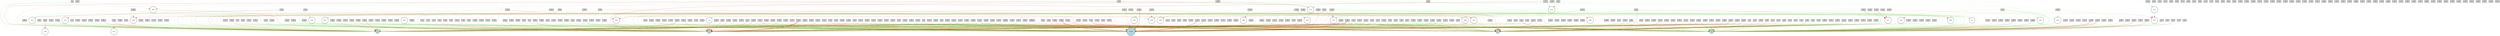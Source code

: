 digraph {
	node [fontsize=9 height=0.2 shape=circle width=0.2]
	x [fillcolor=lightgray shape=box style=filled]
	dx [fillcolor=lightgray shape=box style=filled]
	theta [fillcolor=lightgray shape=box style=filled]
	dtheta [fillcolor=lightgray shape=box style=filled]
	-5 [fillcolor=lightgray shape=box style=filled]
	-6 [fillcolor=lightgray shape=box style=filled]
	-7 [fillcolor=lightgray shape=box style=filled]
	-8 [fillcolor=lightgray shape=box style=filled]
	-9 [fillcolor=lightgray shape=box style=filled]
	-10 [fillcolor=lightgray shape=box style=filled]
	-11 [fillcolor=lightgray shape=box style=filled]
	-12 [fillcolor=lightgray shape=box style=filled]
	-13 [fillcolor=lightgray shape=box style=filled]
	-14 [fillcolor=lightgray shape=box style=filled]
	-15 [fillcolor=lightgray shape=box style=filled]
	-16 [fillcolor=lightgray shape=box style=filled]
	-17 [fillcolor=lightgray shape=box style=filled]
	-18 [fillcolor=lightgray shape=box style=filled]
	-19 [fillcolor=lightgray shape=box style=filled]
	-20 [fillcolor=lightgray shape=box style=filled]
	-21 [fillcolor=lightgray shape=box style=filled]
	-22 [fillcolor=lightgray shape=box style=filled]
	-23 [fillcolor=lightgray shape=box style=filled]
	-24 [fillcolor=lightgray shape=box style=filled]
	-25 [fillcolor=lightgray shape=box style=filled]
	-26 [fillcolor=lightgray shape=box style=filled]
	-27 [fillcolor=lightgray shape=box style=filled]
	-28 [fillcolor=lightgray shape=box style=filled]
	-29 [fillcolor=lightgray shape=box style=filled]
	-30 [fillcolor=lightgray shape=box style=filled]
	-31 [fillcolor=lightgray shape=box style=filled]
	-32 [fillcolor=lightgray shape=box style=filled]
	-33 [fillcolor=lightgray shape=box style=filled]
	-34 [fillcolor=lightgray shape=box style=filled]
	-35 [fillcolor=lightgray shape=box style=filled]
	-36 [fillcolor=lightgray shape=box style=filled]
	-37 [fillcolor=lightgray shape=box style=filled]
	-38 [fillcolor=lightgray shape=box style=filled]
	-39 [fillcolor=lightgray shape=box style=filled]
	-40 [fillcolor=lightgray shape=box style=filled]
	-41 [fillcolor=lightgray shape=box style=filled]
	-42 [fillcolor=lightgray shape=box style=filled]
	-43 [fillcolor=lightgray shape=box style=filled]
	-44 [fillcolor=lightgray shape=box style=filled]
	-45 [fillcolor=lightgray shape=box style=filled]
	-46 [fillcolor=lightgray shape=box style=filled]
	-47 [fillcolor=lightgray shape=box style=filled]
	-48 [fillcolor=lightgray shape=box style=filled]
	-49 [fillcolor=lightgray shape=box style=filled]
	-50 [fillcolor=lightgray shape=box style=filled]
	-51 [fillcolor=lightgray shape=box style=filled]
	-52 [fillcolor=lightgray shape=box style=filled]
	-53 [fillcolor=lightgray shape=box style=filled]
	-54 [fillcolor=lightgray shape=box style=filled]
	-55 [fillcolor=lightgray shape=box style=filled]
	-56 [fillcolor=lightgray shape=box style=filled]
	-57 [fillcolor=lightgray shape=box style=filled]
	-58 [fillcolor=lightgray shape=box style=filled]
	-59 [fillcolor=lightgray shape=box style=filled]
	-60 [fillcolor=lightgray shape=box style=filled]
	-61 [fillcolor=lightgray shape=box style=filled]
	-62 [fillcolor=lightgray shape=box style=filled]
	-63 [fillcolor=lightgray shape=box style=filled]
	-64 [fillcolor=lightgray shape=box style=filled]
	-65 [fillcolor=lightgray shape=box style=filled]
	-66 [fillcolor=lightgray shape=box style=filled]
	-67 [fillcolor=lightgray shape=box style=filled]
	-68 [fillcolor=lightgray shape=box style=filled]
	-69 [fillcolor=lightgray shape=box style=filled]
	-70 [fillcolor=lightgray shape=box style=filled]
	-71 [fillcolor=lightgray shape=box style=filled]
	-72 [fillcolor=lightgray shape=box style=filled]
	-73 [fillcolor=lightgray shape=box style=filled]
	-74 [fillcolor=lightgray shape=box style=filled]
	-75 [fillcolor=lightgray shape=box style=filled]
	-76 [fillcolor=lightgray shape=box style=filled]
	-77 [fillcolor=lightgray shape=box style=filled]
	-78 [fillcolor=lightgray shape=box style=filled]
	-79 [fillcolor=lightgray shape=box style=filled]
	-80 [fillcolor=lightgray shape=box style=filled]
	-81 [fillcolor=lightgray shape=box style=filled]
	-82 [fillcolor=lightgray shape=box style=filled]
	-83 [fillcolor=lightgray shape=box style=filled]
	-84 [fillcolor=lightgray shape=box style=filled]
	-85 [fillcolor=lightgray shape=box style=filled]
	-86 [fillcolor=lightgray shape=box style=filled]
	-87 [fillcolor=lightgray shape=box style=filled]
	-88 [fillcolor=lightgray shape=box style=filled]
	-89 [fillcolor=lightgray shape=box style=filled]
	-90 [fillcolor=lightgray shape=box style=filled]
	-91 [fillcolor=lightgray shape=box style=filled]
	-92 [fillcolor=lightgray shape=box style=filled]
	-93 [fillcolor=lightgray shape=box style=filled]
	-94 [fillcolor=lightgray shape=box style=filled]
	-95 [fillcolor=lightgray shape=box style=filled]
	-96 [fillcolor=lightgray shape=box style=filled]
	-97 [fillcolor=lightgray shape=box style=filled]
	-98 [fillcolor=lightgray shape=box style=filled]
	-99 [fillcolor=lightgray shape=box style=filled]
	-100 [fillcolor=lightgray shape=box style=filled]
	-101 [fillcolor=lightgray shape=box style=filled]
	-102 [fillcolor=lightgray shape=box style=filled]
	-103 [fillcolor=lightgray shape=box style=filled]
	-104 [fillcolor=lightgray shape=box style=filled]
	-105 [fillcolor=lightgray shape=box style=filled]
	-106 [fillcolor=lightgray shape=box style=filled]
	-107 [fillcolor=lightgray shape=box style=filled]
	-108 [fillcolor=lightgray shape=box style=filled]
	-109 [fillcolor=lightgray shape=box style=filled]
	-110 [fillcolor=lightgray shape=box style=filled]
	-111 [fillcolor=lightgray shape=box style=filled]
	-112 [fillcolor=lightgray shape=box style=filled]
	-113 [fillcolor=lightgray shape=box style=filled]
	-114 [fillcolor=lightgray shape=box style=filled]
	-115 [fillcolor=lightgray shape=box style=filled]
	-116 [fillcolor=lightgray shape=box style=filled]
	-117 [fillcolor=lightgray shape=box style=filled]
	-118 [fillcolor=lightgray shape=box style=filled]
	-119 [fillcolor=lightgray shape=box style=filled]
	-120 [fillcolor=lightgray shape=box style=filled]
	-121 [fillcolor=lightgray shape=box style=filled]
	-122 [fillcolor=lightgray shape=box style=filled]
	-123 [fillcolor=lightgray shape=box style=filled]
	-124 [fillcolor=lightgray shape=box style=filled]
	-125 [fillcolor=lightgray shape=box style=filled]
	-126 [fillcolor=lightgray shape=box style=filled]
	-127 [fillcolor=lightgray shape=box style=filled]
	-128 [fillcolor=lightgray shape=box style=filled]
	-129 [fillcolor=lightgray shape=box style=filled]
	-130 [fillcolor=lightgray shape=box style=filled]
	-131 [fillcolor=lightgray shape=box style=filled]
	-132 [fillcolor=lightgray shape=box style=filled]
	-133 [fillcolor=lightgray shape=box style=filled]
	-134 [fillcolor=lightgray shape=box style=filled]
	-135 [fillcolor=lightgray shape=box style=filled]
	-136 [fillcolor=lightgray shape=box style=filled]
	-137 [fillcolor=lightgray shape=box style=filled]
	-138 [fillcolor=lightgray shape=box style=filled]
	-139 [fillcolor=lightgray shape=box style=filled]
	-140 [fillcolor=lightgray shape=box style=filled]
	-141 [fillcolor=lightgray shape=box style=filled]
	-142 [fillcolor=lightgray shape=box style=filled]
	-143 [fillcolor=lightgray shape=box style=filled]
	-144 [fillcolor=lightgray shape=box style=filled]
	-145 [fillcolor=lightgray shape=box style=filled]
	-146 [fillcolor=lightgray shape=box style=filled]
	-147 [fillcolor=lightgray shape=box style=filled]
	-148 [fillcolor=lightgray shape=box style=filled]
	-149 [fillcolor=lightgray shape=box style=filled]
	-150 [fillcolor=lightgray shape=box style=filled]
	-151 [fillcolor=lightgray shape=box style=filled]
	-152 [fillcolor=lightgray shape=box style=filled]
	-153 [fillcolor=lightgray shape=box style=filled]
	-154 [fillcolor=lightgray shape=box style=filled]
	-155 [fillcolor=lightgray shape=box style=filled]
	-156 [fillcolor=lightgray shape=box style=filled]
	-157 [fillcolor=lightgray shape=box style=filled]
	-158 [fillcolor=lightgray shape=box style=filled]
	-159 [fillcolor=lightgray shape=box style=filled]
	-160 [fillcolor=lightgray shape=box style=filled]
	-161 [fillcolor=lightgray shape=box style=filled]
	-162 [fillcolor=lightgray shape=box style=filled]
	-163 [fillcolor=lightgray shape=box style=filled]
	-164 [fillcolor=lightgray shape=box style=filled]
	-165 [fillcolor=lightgray shape=box style=filled]
	-166 [fillcolor=lightgray shape=box style=filled]
	-167 [fillcolor=lightgray shape=box style=filled]
	-168 [fillcolor=lightgray shape=box style=filled]
	-169 [fillcolor=lightgray shape=box style=filled]
	-170 [fillcolor=lightgray shape=box style=filled]
	-171 [fillcolor=lightgray shape=box style=filled]
	-172 [fillcolor=lightgray shape=box style=filled]
	-173 [fillcolor=lightgray shape=box style=filled]
	-174 [fillcolor=lightgray shape=box style=filled]
	-175 [fillcolor=lightgray shape=box style=filled]
	-176 [fillcolor=lightgray shape=box style=filled]
	-177 [fillcolor=lightgray shape=box style=filled]
	-178 [fillcolor=lightgray shape=box style=filled]
	-179 [fillcolor=lightgray shape=box style=filled]
	-180 [fillcolor=lightgray shape=box style=filled]
	-181 [fillcolor=lightgray shape=box style=filled]
	-182 [fillcolor=lightgray shape=box style=filled]
	-183 [fillcolor=lightgray shape=box style=filled]
	-184 [fillcolor=lightgray shape=box style=filled]
	-185 [fillcolor=lightgray shape=box style=filled]
	-186 [fillcolor=lightgray shape=box style=filled]
	-187 [fillcolor=lightgray shape=box style=filled]
	-188 [fillcolor=lightgray shape=box style=filled]
	-189 [fillcolor=lightgray shape=box style=filled]
	-190 [fillcolor=lightgray shape=box style=filled]
	-191 [fillcolor=lightgray shape=box style=filled]
	-192 [fillcolor=lightgray shape=box style=filled]
	-193 [fillcolor=lightgray shape=box style=filled]
	-194 [fillcolor=lightgray shape=box style=filled]
	-195 [fillcolor=lightgray shape=box style=filled]
	-196 [fillcolor=lightgray shape=box style=filled]
	-197 [fillcolor=lightgray shape=box style=filled]
	-198 [fillcolor=lightgray shape=box style=filled]
	-199 [fillcolor=lightgray shape=box style=filled]
	-200 [fillcolor=lightgray shape=box style=filled]
	-201 [fillcolor=lightgray shape=box style=filled]
	-202 [fillcolor=lightgray shape=box style=filled]
	-203 [fillcolor=lightgray shape=box style=filled]
	-204 [fillcolor=lightgray shape=box style=filled]
	-205 [fillcolor=lightgray shape=box style=filled]
	-206 [fillcolor=lightgray shape=box style=filled]
	-207 [fillcolor=lightgray shape=box style=filled]
	-208 [fillcolor=lightgray shape=box style=filled]
	-209 [fillcolor=lightgray shape=box style=filled]
	-210 [fillcolor=lightgray shape=box style=filled]
	-211 [fillcolor=lightgray shape=box style=filled]
	-212 [fillcolor=lightgray shape=box style=filled]
	-213 [fillcolor=lightgray shape=box style=filled]
	-214 [fillcolor=lightgray shape=box style=filled]
	-215 [fillcolor=lightgray shape=box style=filled]
	-216 [fillcolor=lightgray shape=box style=filled]
	-217 [fillcolor=lightgray shape=box style=filled]
	-218 [fillcolor=lightgray shape=box style=filled]
	-219 [fillcolor=lightgray shape=box style=filled]
	-220 [fillcolor=lightgray shape=box style=filled]
	-221 [fillcolor=lightgray shape=box style=filled]
	-222 [fillcolor=lightgray shape=box style=filled]
	-223 [fillcolor=lightgray shape=box style=filled]
	-224 [fillcolor=lightgray shape=box style=filled]
	-225 [fillcolor=lightgray shape=box style=filled]
	-226 [fillcolor=lightgray shape=box style=filled]
	-227 [fillcolor=lightgray shape=box style=filled]
	-228 [fillcolor=lightgray shape=box style=filled]
	-229 [fillcolor=lightgray shape=box style=filled]
	-230 [fillcolor=lightgray shape=box style=filled]
	-231 [fillcolor=lightgray shape=box style=filled]
	-232 [fillcolor=lightgray shape=box style=filled]
	-233 [fillcolor=lightgray shape=box style=filled]
	-234 [fillcolor=lightgray shape=box style=filled]
	-235 [fillcolor=lightgray shape=box style=filled]
	-236 [fillcolor=lightgray shape=box style=filled]
	-237 [fillcolor=lightgray shape=box style=filled]
	-238 [fillcolor=lightgray shape=box style=filled]
	-239 [fillcolor=lightgray shape=box style=filled]
	-240 [fillcolor=lightgray shape=box style=filled]
	-241 [fillcolor=lightgray shape=box style=filled]
	-242 [fillcolor=lightgray shape=box style=filled]
	-243 [fillcolor=lightgray shape=box style=filled]
	-244 [fillcolor=lightgray shape=box style=filled]
	-245 [fillcolor=lightgray shape=box style=filled]
	-246 [fillcolor=lightgray shape=box style=filled]
	-247 [fillcolor=lightgray shape=box style=filled]
	-248 [fillcolor=lightgray shape=box style=filled]
	-249 [fillcolor=lightgray shape=box style=filled]
	-250 [fillcolor=lightgray shape=box style=filled]
	-251 [fillcolor=lightgray shape=box style=filled]
	-252 [fillcolor=lightgray shape=box style=filled]
	-253 [fillcolor=lightgray shape=box style=filled]
	-254 [fillcolor=lightgray shape=box style=filled]
	-255 [fillcolor=lightgray shape=box style=filled]
	-256 [fillcolor=lightgray shape=box style=filled]
	-257 [fillcolor=lightgray shape=box style=filled]
	-258 [fillcolor=lightgray shape=box style=filled]
	-259 [fillcolor=lightgray shape=box style=filled]
	-260 [fillcolor=lightgray shape=box style=filled]
	-261 [fillcolor=lightgray shape=box style=filled]
	-262 [fillcolor=lightgray shape=box style=filled]
	-263 [fillcolor=lightgray shape=box style=filled]
	-264 [fillcolor=lightgray shape=box style=filled]
	-265 [fillcolor=lightgray shape=box style=filled]
	-266 [fillcolor=lightgray shape=box style=filled]
	-267 [fillcolor=lightgray shape=box style=filled]
	-268 [fillcolor=lightgray shape=box style=filled]
	-269 [fillcolor=lightgray shape=box style=filled]
	-270 [fillcolor=lightgray shape=box style=filled]
	-271 [fillcolor=lightgray shape=box style=filled]
	-272 [fillcolor=lightgray shape=box style=filled]
	-273 [fillcolor=lightgray shape=box style=filled]
	-274 [fillcolor=lightgray shape=box style=filled]
	-275 [fillcolor=lightgray shape=box style=filled]
	-276 [fillcolor=lightgray shape=box style=filled]
	-277 [fillcolor=lightgray shape=box style=filled]
	-278 [fillcolor=lightgray shape=box style=filled]
	-279 [fillcolor=lightgray shape=box style=filled]
	-280 [fillcolor=lightgray shape=box style=filled]
	-281 [fillcolor=lightgray shape=box style=filled]
	-282 [fillcolor=lightgray shape=box style=filled]
	-283 [fillcolor=lightgray shape=box style=filled]
	-284 [fillcolor=lightgray shape=box style=filled]
	-285 [fillcolor=lightgray shape=box style=filled]
	-286 [fillcolor=lightgray shape=box style=filled]
	-287 [fillcolor=lightgray shape=box style=filled]
	-288 [fillcolor=lightgray shape=box style=filled]
	-289 [fillcolor=lightgray shape=box style=filled]
	-290 [fillcolor=lightgray shape=box style=filled]
	-291 [fillcolor=lightgray shape=box style=filled]
	-292 [fillcolor=lightgray shape=box style=filled]
	-293 [fillcolor=lightgray shape=box style=filled]
	-294 [fillcolor=lightgray shape=box style=filled]
	-295 [fillcolor=lightgray shape=box style=filled]
	-296 [fillcolor=lightgray shape=box style=filled]
	-297 [fillcolor=lightgray shape=box style=filled]
	-298 [fillcolor=lightgray shape=box style=filled]
	-299 [fillcolor=lightgray shape=box style=filled]
	-300 [fillcolor=lightgray shape=box style=filled]
	-301 [fillcolor=lightgray shape=box style=filled]
	-302 [fillcolor=lightgray shape=box style=filled]
	-303 [fillcolor=lightgray shape=box style=filled]
	-304 [fillcolor=lightgray shape=box style=filled]
	-305 [fillcolor=lightgray shape=box style=filled]
	-306 [fillcolor=lightgray shape=box style=filled]
	-307 [fillcolor=lightgray shape=box style=filled]
	-308 [fillcolor=lightgray shape=box style=filled]
	-309 [fillcolor=lightgray shape=box style=filled]
	-310 [fillcolor=lightgray shape=box style=filled]
	-311 [fillcolor=lightgray shape=box style=filled]
	-312 [fillcolor=lightgray shape=box style=filled]
	-313 [fillcolor=lightgray shape=box style=filled]
	-314 [fillcolor=lightgray shape=box style=filled]
	-315 [fillcolor=lightgray shape=box style=filled]
	-316 [fillcolor=lightgray shape=box style=filled]
	-317 [fillcolor=lightgray shape=box style=filled]
	-318 [fillcolor=lightgray shape=box style=filled]
	-319 [fillcolor=lightgray shape=box style=filled]
	-320 [fillcolor=lightgray shape=box style=filled]
	-321 [fillcolor=lightgray shape=box style=filled]
	-322 [fillcolor=lightgray shape=box style=filled]
	-323 [fillcolor=lightgray shape=box style=filled]
	-324 [fillcolor=lightgray shape=box style=filled]
	-325 [fillcolor=lightgray shape=box style=filled]
	-326 [fillcolor=lightgray shape=box style=filled]
	-327 [fillcolor=lightgray shape=box style=filled]
	-328 [fillcolor=lightgray shape=box style=filled]
	-329 [fillcolor=lightgray shape=box style=filled]
	-330 [fillcolor=lightgray shape=box style=filled]
	-331 [fillcolor=lightgray shape=box style=filled]
	-332 [fillcolor=lightgray shape=box style=filled]
	-333 [fillcolor=lightgray shape=box style=filled]
	-334 [fillcolor=lightgray shape=box style=filled]
	-335 [fillcolor=lightgray shape=box style=filled]
	-336 [fillcolor=lightgray shape=box style=filled]
	-337 [fillcolor=lightgray shape=box style=filled]
	-338 [fillcolor=lightgray shape=box style=filled]
	-339 [fillcolor=lightgray shape=box style=filled]
	-340 [fillcolor=lightgray shape=box style=filled]
	-341 [fillcolor=lightgray shape=box style=filled]
	-342 [fillcolor=lightgray shape=box style=filled]
	-343 [fillcolor=lightgray shape=box style=filled]
	-344 [fillcolor=lightgray shape=box style=filled]
	-345 [fillcolor=lightgray shape=box style=filled]
	-346 [fillcolor=lightgray shape=box style=filled]
	-347 [fillcolor=lightgray shape=box style=filled]
	-348 [fillcolor=lightgray shape=box style=filled]
	-349 [fillcolor=lightgray shape=box style=filled]
	-350 [fillcolor=lightgray shape=box style=filled]
	-351 [fillcolor=lightgray shape=box style=filled]
	-352 [fillcolor=lightgray shape=box style=filled]
	-353 [fillcolor=lightgray shape=box style=filled]
	-354 [fillcolor=lightgray shape=box style=filled]
	-355 [fillcolor=lightgray shape=box style=filled]
	-356 [fillcolor=lightgray shape=box style=filled]
	-357 [fillcolor=lightgray shape=box style=filled]
	-358 [fillcolor=lightgray shape=box style=filled]
	-359 [fillcolor=lightgray shape=box style=filled]
	-360 [fillcolor=lightgray shape=box style=filled]
	-361 [fillcolor=lightgray shape=box style=filled]
	-362 [fillcolor=lightgray shape=box style=filled]
	-363 [fillcolor=lightgray shape=box style=filled]
	-364 [fillcolor=lightgray shape=box style=filled]
	control [fillcolor=lightblue style=filled]
	1 [fillcolor=lightblue style=filled]
	2 [fillcolor=lightblue style=filled]
	3 [fillcolor=lightblue style=filled]
	4 [fillcolor=lightblue style=filled]
	4608 [fillcolor=white style=filled]
	4994 [fillcolor=white style=filled]
	3723 [fillcolor=white style=filled]
	4875 [fillcolor=white style=filled]
	3088 [fillcolor=white style=filled]
	4248 [fillcolor=white style=filled]
	4775 [fillcolor=white style=filled]
	5416 [fillcolor=white style=filled]
	5289 [fillcolor=white style=filled]
	4525 [fillcolor=white style=filled]
	4398 [fillcolor=white style=filled]
	2992 [fillcolor=white style=filled]
	2483 [fillcolor=white style=filled]
	5045 [fillcolor=white style=filled]
	3642 [fillcolor=white style=filled]
	447 [fillcolor=white style=filled]
	1223 [fillcolor=white style=filled]
	4167 [fillcolor=white style=filled]
	3786 [fillcolor=white style=filled]
	4439 [fillcolor=white style=filled]
	3550 [fillcolor=white style=filled]
	4579 [fillcolor=white style=filled]
	2277 [fillcolor=white style=filled]
	5349 [fillcolor=white style=filled]
	5103 [fillcolor=white style=filled]
	3184 [fillcolor=white style=filled]
	3696 [fillcolor=white style=filled]
	114 [fillcolor=white style=filled]
	3956 [fillcolor=white style=filled]
	3579 [fillcolor=white style=filled]
	-147 -> 1 [color=green penwidth=0.23354253539223757 style=solid]
	-150 -> control [color=red penwidth=0.4736881911052 style=solid]
	-276 -> 4 [color=red penwidth=1.064255213774816 style=solid]
	-97 -> 3 [color=green penwidth=0.6790473020042065 style=solid]
	-246 -> control [color=green penwidth=0.2331630639262816 style=solid]
	-236 -> 2 [color=red penwidth=0.3447303722002526 style=solid]
	-149 -> control [color=red penwidth=0.38780025753083136 style=solid]
	-294 -> 3 [color=red penwidth=0.6465669995462092 style=solid]
	-273 -> 4 [color=green penwidth=0.274269382801911 style=solid]
	-53 -> 3 [color=green penwidth=0.3553517614681835 style=solid]
	-87 -> 4 [color=red penwidth=1.138359222269027 style=solid]
	-257 -> 4 [color=red penwidth=0.4073946938501042 style=solid]
	-241 -> 1 [color=green penwidth=0.2957120657783524 style=solid]
	-37 -> 3 [color=green penwidth=0.677876970117819 style=solid]
	-11 -> 4 [color=green penwidth=0.8448153556051468 style=solid]
	-176 -> 2 [color=green penwidth=0.18431316170577228 style=solid]
	-295 -> 1 [color=red penwidth=0.19329939703382637 style=solid]
	-298 -> 4 [color=green penwidth=0.2856979778651326 style=solid]
	-357 -> control [color=red penwidth=0.3732016441010547 style=solid]
	-113 -> 2 [color=red penwidth=0.49657842105267214 style=solid]
	-188 -> 1 [color=green penwidth=0.8180260505252069 style=solid]
	-252 -> 4 [color=green penwidth=0.22452663475464418 style=solid]
	-302 -> control [color=red penwidth=0.30118958186682654 style=solid]
	-228 -> control [color=green penwidth=0.5937953858386118 style=solid]
	-187 -> 3 [color=green penwidth=0.11418399418943657 style=solid]
	-127 -> control [color=red penwidth=0.33569357640331887 style=solid]
	-9 -> control [color=red penwidth=0.4920737724331219 style=solid]
	-211 -> 4 [color=green penwidth=0.25282011298483825 style=solid]
	-308 -> 3 [color=green penwidth=0.4302799613948205 style=solid]
	-119 -> control [color=green penwidth=0.37193216566224285 style=solid]
	-151 -> 4 [color=red penwidth=0.13535259060185842 style=solid]
	-324 -> 1 [color=green penwidth=0.45548856115874425 style=solid]
	-97 -> 2 [color=green penwidth=0.1519306836171352 style=solid]
	-263 -> 4 [color=red penwidth=0.15665003234665328 style=solid]
	-348 -> 2 [color=green penwidth=0.20898748329960404 style=solid]
	-115 -> control [color=red penwidth=0.3452192626286267 style=solid]
	-245 -> 2 [color=green penwidth=0.3172932596286321 style=solid]
	-362 -> control [color=green penwidth=0.35332493834186973 style=solid]
	-229 -> 3 [color=red penwidth=0.36614333074151806 style=solid]
	-158 -> control [color=red penwidth=0.31612612717370575 style=solid]
	-248 -> 4 [color=green penwidth=0.12512170186918067 style=solid]
	-231 -> 2 [color=green penwidth=0.20714352204892678 style=solid]
	-320 -> 2 [color=green penwidth=0.3269118150803126 style=solid]
	-171 -> 2 [color=green penwidth=0.4180957054150559 style=solid]
	-315 -> 4 [color=red penwidth=0.25884741653692445 style=solid]
	-177 -> 3 [color=red penwidth=0.5547201030970298 style=solid]
	-208 -> 2 [color=green penwidth=0.31333057787527174 style=solid]
	-230 -> 4 [color=red penwidth=0.21298089245578905 style=solid]
	-110 -> 2 [color=green penwidth=0.10720213270373531 style=solid]
	-291 -> 4 [color=green penwidth=0.4174819323190144 style=solid]
	-328 -> control [color=green penwidth=0.1149592224633032 style=solid]
	-161 -> 2 [color=red penwidth=0.24775159473677974 style=solid]
	-119 -> 1 [color=green penwidth=0.5044181675507753 style=solid]
	-275 -> 1 [color=green penwidth=0.16971586048767645 style=solid]
	-32 -> control [color=red penwidth=0.20448571301664967 style=solid]
	-133 -> 1 [color=green penwidth=0.4858280815117595 style=solid]
	-162 -> 1 [color=red penwidth=0.4586121804968314 style=solid]
	-230 -> 1 [color=green penwidth=0.1175183305392959 style=solid]
	-293 -> 4 [color=green penwidth=0.6186004296776159 style=solid]
	-30 -> 3 [color=red penwidth=0.4806678928469612 style=solid]
	dx -> 1 [color=green penwidth=0.26751576404313127 style=solid]
	-336 -> 4 [color=red penwidth=0.19337155057423971 style=solid]
	-34 -> control [color=red penwidth=0.24213086874972187 style=solid]
	-81 -> 4 [color=green penwidth=0.4070616222978324 style=solid]
	-169 -> control [color=green penwidth=0.13125755882100848 style=solid]
	-67 -> 2 [color=green penwidth=0.3674378579774299 style=solid]
	-126 -> control [color=green penwidth=0.17468996896388356 style=solid]
	-102 -> 4 [color=green penwidth=0.6281877021370241 style=solid]
	-178 -> 3 [color=red penwidth=0.11464232851025286 style=solid]
	-53 -> 1 [color=green penwidth=0.1436874371701773 style=solid]
	-279 -> 3 [color=green penwidth=0.33414403224977907 style=solid]
	-203 -> 3 [color=red penwidth=0.20693115528675893 style=solid]
	-303 -> control [color=red penwidth=0.1144780158761242 style=solid]
	-167 -> control [color=red penwidth=0.21147488065383435 style=solid]
	-165 -> 3 [color=red penwidth=0.1527572134196175 style=solid]
	-338 -> 2 [color=green penwidth=0.34459710571708935 style=solid]
	-69 -> 3 [color=green penwidth=0.25521042546967243 style=solid]
	-243 -> 3 [color=red penwidth=0.17903429277412808 style=solid]
	-160 -> 4 [color=green penwidth=0.37201031680725116 style=solid]
	-320 -> 3 [color=red penwidth=0.24834452807787455 style=solid]
	-314 -> control [color=green penwidth=0.11321032728411606 style=solid]
	-135 -> 4 [color=green penwidth=0.3241991870133899 style=solid]
	-360 -> control [color=green penwidth=0.17543490898913208 style=solid]
	-301 -> 3 [color=red penwidth=0.15524398088553043 style=solid]
	-330 -> 3 [color=red penwidth=0.4649041127183149 style=solid]
	-92 -> control [color=green penwidth=0.2225476294624707 style=solid]
	-212 -> 1 [color=green penwidth=0.22433381313411443 style=solid]
	-279 -> 1 [color=green penwidth=0.21397256472989334 style=solid]
	-123 -> 3 [color=red penwidth=0.1795339053250138 style=solid]
	-173 -> 1 [color=red penwidth=0.3338597245260744 style=solid]
	-348 -> control [color=red penwidth=0.23382576560879734 style=solid]
	-246 -> 2 [color=red penwidth=2.3381033765263646 style=solid]
	-10 -> 1 [color=red penwidth=0.36507423252952653 style=solid]
	-241 -> control [color=green penwidth=0.3662802614960644 style=solid]
	-112 -> control [color=green penwidth=0.15589995107352528 style=solid]
	-296 -> 4 [color=green penwidth=1.0261344433574722 style=solid]
	-25 -> 1 [color=red penwidth=0.7067303179982101 style=solid]
	-156 -> 2 [color=red penwidth=0.6106706031670517 style=solid]
	-343 -> 3 [color=red penwidth=0.22590895090854896 style=solid]
	-153 -> 2 [color=green penwidth=0.6977199224945165 style=solid]
	-169 -> 2 [color=green penwidth=0.2540239351215173 style=solid]
	-164 -> 4 [color=green penwidth=0.6369657534604393 style=solid]
	-313 -> 1 [color=green penwidth=0.3602659443258125 style=solid]
	-279 -> control [color=green penwidth=0.13427445476631933 style=solid]
	-253 -> 2 [color=red penwidth=0.28919466982149766 style=solid]
	-63 -> control [color=green penwidth=0.22207307002189103 style=solid]
	-237 -> control [color=green penwidth=0.16733727294035053 style=solid]
	-92 -> 4 [color=red penwidth=0.1980256022894586 style=solid]
	-48 -> control [color=red penwidth=0.3493923485333478 style=solid]
	-287 -> 4 [color=green penwidth=0.25237685570627155 style=solid]
	-137 -> 1 [color=red penwidth=0.33612787570897784 style=solid]
	-169 -> 1 [color=red penwidth=0.45575144303001625 style=solid]
	-23 -> 1 [color=green penwidth=0.16530073295189524 style=solid]
	-176 -> 4 [color=red penwidth=0.865400993942772 style=solid]
	-8 -> control [color=green penwidth=0.26427654436062253 style=solid]
	-256 -> 4 [color=green penwidth=0.2141387970312604 style=solid]
	-105 -> 1 [color=green penwidth=0.597064118940741 style=solid]
	-103 -> control [color=green penwidth=0.11686603693772332 style=solid]
	-327 -> 3 [color=green penwidth=1.0514293618412978 style=solid]
	-148 -> 1 [color=red penwidth=0.4410786813746437 style=solid]
	-309 -> 3 [color=green penwidth=0.21975679585099944 style=solid]
	-302 -> 2 [color=green penwidth=0.613592237314975 style=solid]
	-38 -> control [color=green penwidth=0.29849583595161283 style=solid]
	-287 -> 2 [color=red penwidth=0.45918553424389763 style=solid]
	-224 -> control [color=red penwidth=0.41035785163781213 style=solid]
	-307 -> control [color=green penwidth=0.26427581543135337 style=solid]
	-122 -> 4 [color=red penwidth=0.40420896862182454 style=solid]
	-85 -> control [color=green penwidth=0.5466326469757865 style=solid]
	-318 -> control [color=red penwidth=1.0402391377375417 style=solid]
	-116 -> 1 [color=red penwidth=0.26202125495290773 style=solid]
	-212 -> control [color=green penwidth=0.2574383215712452 style=solid]
	-62 -> 1 [color=green penwidth=0.653602451607852 style=solid]
	-252 -> 2 [color=green penwidth=0.4054181042005629 style=solid]
	-345 -> control [color=green penwidth=0.11901023600750885 style=solid]
	-224 -> 4 [color=green penwidth=0.7622362930138659 style=solid]
	-207 -> 2 [color=green penwidth=0.18128225768473882 style=solid]
	-216 -> 3 [color=red penwidth=0.9003050891025098 style=solid]
	-248 -> control [color=red penwidth=0.3450425732951454 style=solid]
	-239 -> 3 [color=red penwidth=0.6677900013233878 style=solid]
	-238 -> control [color=red penwidth=0.265017289037087 style=solid]
	-170 -> 3 [color=red penwidth=0.17416686956384467 style=solid]
	-16 -> 3 [color=green penwidth=0.16609742877349065 style=solid]
	-342 -> 4 [color=green penwidth=0.23679839356131802 style=solid]
	-84 -> control [color=red penwidth=0.19672455487846235 style=solid]
	-262 -> control [color=green penwidth=0.12901159590692635 style=solid]
	-25 -> control [color=red penwidth=0.24159674803996975 style=solid]
	-107 -> 4 [color=red penwidth=0.16280333603884523 style=solid]
	-42 -> 1 [color=green penwidth=0.3009662410212113 style=solid]
	-207 -> 3 [color=green penwidth=0.22577683168729404 style=solid]
	-85 -> 1 [color=green penwidth=0.2712713540221555 style=solid]
	-364 -> 2 [color=red penwidth=0.18477011121894643 style=solid]
	-80 -> 4 [color=red penwidth=0.16224572128467163 style=solid]
	-231 -> control [color=red penwidth=0.31946759397105284 style=solid]
	-159 -> 1 [color=red penwidth=0.13788734708045763 style=solid]
	-20 -> control [color=red penwidth=0.2581271834388874 style=solid]
	-62 -> 4 [color=red penwidth=0.6170390791495012 style=solid]
	-100 -> 2 [color=green penwidth=0.40696167190942656 style=solid]
	-292 -> 2 [color=red penwidth=0.42743294926029296 style=solid]
	-348 -> 1 [color=green penwidth=0.6741351425479125 style=solid]
	-358 -> 3 [color=green penwidth=0.19635617942966643 style=solid]
	-81 -> 2 [color=green penwidth=0.10645262367153101 style=solid]
	-300 -> 4 [color=green penwidth=0.49517096442200503 style=solid]
	-208 -> 1 [color=green penwidth=0.6569133498693955 style=solid]
	-162 -> control [color=red penwidth=0.34612368033179786 style=solid]
	-177 -> 4 [color=green penwidth=0.44569482898434076 style=solid]
	-277 -> 2 [color=red penwidth=0.5954135159433614 style=solid]
	-113 -> control [color=red penwidth=0.3429290354727322 style=solid]
	-87 -> control [color=green penwidth=0.2637941272582449 style=solid]
	-181 -> 2 [color=green penwidth=0.24449970487671882 style=solid]
	-65 -> 3 [color=red penwidth=0.39189736752574944 style=solid]
	-36 -> 2 [color=red penwidth=0.4660144825938567 style=solid]
	-225 -> 3 [color=red penwidth=0.1375150217707335 style=solid]
	-192 -> 1 [color=red penwidth=0.16197476189051901 style=solid]
	-15 -> 2 [color=green penwidth=0.4128899574604674 style=solid]
	-8 -> 3 [color=green penwidth=0.13906993177225827 style=solid]
	-19 -> 4 [color=red penwidth=0.20242253166453142 style=solid]
	-177 -> control [color=red penwidth=0.19986183580832045 style=solid]
	-293 -> 3 [color=green penwidth=0.6119015660100976 style=solid]
	-233 -> 3 [color=red penwidth=0.1569807734642339 style=solid]
	-25 -> 3 [color=green penwidth=0.22499590782506962 style=solid]
	-311 -> 1 [color=green penwidth=0.16579229385046101 style=solid]
	-26 -> 2 [color=green penwidth=0.5093408623481073 style=solid]
	-81 -> control [color=red penwidth=0.19665889254758281 style=solid]
	-359 -> 1 [color=red penwidth=0.26896883608083944 style=solid]
	-340 -> 4 [color=green penwidth=0.47409425812273187 style=solid]
	-94 -> control [color=red penwidth=0.28547890424869504 style=solid]
	-165 -> 2 [color=red penwidth=0.10433341375208668 style=solid]
	-252 -> 1 [color=green penwidth=0.10516830470572423 style=solid]
	-111 -> 2 [color=green penwidth=0.6864314303137161 style=solid]
	-138 -> 2 [color=green penwidth=0.23136268680756888 style=solid]
	-332 -> 4 [color=red penwidth=0.8973162663657321 style=solid]
	-341 -> 3 [color=red penwidth=0.19747691092022407 style=solid]
	-19 -> 2 [color=green penwidth=0.18708835676898392 style=solid]
	-13 -> 2 [color=red penwidth=0.29201324667650935 style=solid]
	-317 -> 3 [color=red penwidth=0.327777385537836 style=solid]
	-93 -> 1 [color=green penwidth=0.7032072790728914 style=solid]
	-336 -> control [color=green penwidth=0.865074317421641 style=solid]
	-131 -> 1 [color=green penwidth=0.15881450421105187 style=solid]
	-45 -> 2 [color=green penwidth=0.3234223434177111 style=solid]
	-299 -> control [color=red penwidth=1.7877071897810006 style=solid]
	-35 -> control [color=red penwidth=0.3497936450467856 style=solid]
	-266 -> 2 [color=red penwidth=0.2362900303039802 style=solid]
	-249 -> 3 [color=green penwidth=0.15937591533914078 style=solid]
	-178 -> 4 [color=red penwidth=0.263979844547777 style=solid]
	-355 -> control [color=red penwidth=0.4126332535611493 style=solid]
	-291 -> 3 [color=green penwidth=0.12358086451692868 style=solid]
	-249 -> control [color=red penwidth=0.6682646932319632 style=solid]
	-160 -> 3 [color=green penwidth=0.5087504389538334 style=solid]
	-227 -> control [color=red penwidth=0.1113960235163827 style=solid]
	-137 -> 2 [color=green penwidth=0.20053697326074182 style=solid]
	-56 -> 2 [color=green penwidth=0.15085092912503348 style=solid]
	-114 -> 1 [color=green penwidth=0.37540116435654325 style=solid]
	-269 -> control [color=green penwidth=0.5989419144633554 style=solid]
	-293 -> control [color=red penwidth=0.35288272336928894 style=solid]
	-213 -> 2 [color=green penwidth=0.7386609378355254 style=solid]
	-343 -> 2 [color=green penwidth=0.29222348750717797 style=solid]
	-275 -> control [color=green penwidth=0.27604528181794963 style=solid]
	-129 -> control [color=green penwidth=0.6679791065502464 style=solid]
	-14 -> control [color=red penwidth=0.2743819335060077 style=solid]
	-250 -> control [color=red penwidth=0.34199112206014937 style=solid]
	-301 -> control [color=red penwidth=0.5440684409378294 style=solid]
	-46 -> 2 [color=green penwidth=0.44500707755955493 style=solid]
	-263 -> control [color=red penwidth=0.2513728569934668 style=solid]
	-141 -> control [color=red penwidth=0.44822177399892005 style=solid]
	-237 -> 2 [color=green penwidth=0.36379285712633536 style=solid]
	-79 -> 2 [color=green penwidth=0.20762297611793837 style=solid]
	-38 -> 3 [color=red penwidth=0.3890158037664422 style=solid]
	-154 -> 3 [color=green penwidth=0.2291729061627624 style=solid]
	-311 -> 3 [color=green penwidth=0.45322578994217044 style=solid]
	-99 -> control [color=green penwidth=0.1705704860554056 style=solid]
	-209 -> 4 [color=red penwidth=0.701405860175784 style=solid]
	-239 -> 1 [color=green penwidth=0.10372841636085475 style=solid]
	-158 -> 1 [color=red penwidth=0.5572057107483651 style=solid]
	-63 -> 3 [color=green penwidth=0.2315774393093608 style=solid]
	-37 -> 4 [color=green penwidth=0.43135446796128196 style=solid]
	-244 -> 2 [color=green penwidth=0.37277575913329797 style=solid]
	-128 -> control [color=red penwidth=0.5393210317242307 style=solid]
	-154 -> 4 [color=red penwidth=0.1975249690092763 style=solid]
	-49 -> 1 [color=red penwidth=0.23552247672906285 style=solid]
	-10 -> 3 [color=green penwidth=0.19056170820540042 style=solid]
	-167 -> 2 [color=green penwidth=0.30286941665654055 style=solid]
	-80 -> control [color=red penwidth=0.2897941666768753 style=solid]
	-111 -> 4 [color=red penwidth=0.14790637399617285 style=solid]
	-72 -> 3 [color=red penwidth=0.26672067948263545 style=solid]
	-149 -> 4 [color=red penwidth=0.13703108059441238 style=solid]
	-26 -> 4 [color=red penwidth=0.49940028112491297 style=solid]
	-307 -> 1 [color=red penwidth=0.16839210882008854 style=solid]
	-258 -> 4 [color=red penwidth=0.29386731558845414 style=solid]
	-126 -> 1 [color=green penwidth=0.14844323187567737 style=solid]
	-318 -> 3 [color=green penwidth=0.15833170199259744 style=solid]
	-188 -> control [color=red penwidth=0.29317818996081146 style=solid]
	-335 -> 2 [color=red penwidth=1.9636072938502995 style=solid]
	-210 -> 2 [color=red penwidth=0.11445440329390044 style=solid]
	theta -> control [color=red penwidth=0.4194889670410734 style=solid]
	-257 -> control [color=green penwidth=0.18271039714382603 style=solid]
	-104 -> 1 [color=green penwidth=0.3173131207769101 style=solid]
	-126 -> 3 [color=red penwidth=0.5701182854194073 style=solid]
	-210 -> 4 [color=green penwidth=0.2749633644801226 style=solid]
	-24 -> 1 [color=green penwidth=0.1760691607876054 style=solid]
	-159 -> 3 [color=green penwidth=0.5776517747698552 style=solid]
	-208 -> control [color=green penwidth=0.2904604627383481 style=solid]
	-59 -> 1 [color=red penwidth=0.34969389844069276 style=solid]
	-109 -> 1 [color=red penwidth=0.2791556391981229 style=solid]
	-44 -> 3 [color=red penwidth=0.1743974416444138 style=solid]
	-170 -> 4 [color=green penwidth=0.7403294848431817 style=solid]
	-213 -> 3 [color=green penwidth=0.143292826972558 style=solid]
	-35 -> 1 [color=red penwidth=0.42956417718522955 style=solid]
	-150 -> 4 [color=red penwidth=0.246783302360583 style=solid]
	-160 -> control [color=green penwidth=0.20630502130992323 style=solid]
	-231 -> 4 [color=green penwidth=0.16880960371936682 style=solid]
	-99 -> 2 [color=red penwidth=0.5852078555222049 style=solid]
	-331 -> 3 [color=red penwidth=0.4241228376976809 style=solid]
	-176 -> 3 [color=red penwidth=0.5921826691773183 style=solid]
	dx -> 3 [color=green penwidth=0.19010794743003165 style=solid]
	-134 -> 4 [color=red penwidth=0.3255113409136329 style=solid]
	-298 -> 1 [color=red penwidth=0.12206464966308544 style=solid]
	-86 -> 2 [color=green penwidth=0.3245431130197344 style=solid]
	-218 -> 1 [color=red penwidth=0.13413714328267717 style=solid]
	-82 -> control [color=red penwidth=0.5762956160930054 style=solid]
	-40 -> 2 [color=red penwidth=0.17075052581720565 style=solid]
	-325 -> 1 [color=red penwidth=1.0671091251371547 style=solid]
	-186 -> 2 [color=green penwidth=0.3591643165566857 style=solid]
	-351 -> 1 [color=red penwidth=0.41436132541570414 style=solid]
	-51 -> 3 [color=green penwidth=0.13234773632826086 style=solid]
	-82 -> 3 [color=red penwidth=0.10012815676288757 style=solid]
	-118 -> control [color=green penwidth=0.7914040924308294 style=solid]
	-261 -> 4 [color=green penwidth=0.2706532508300691 style=solid]
	-113 -> 3 [color=green penwidth=0.14385628140064494 style=solid]
	-340 -> 3 [color=green penwidth=0.18791522906307317 style=solid]
	-159 -> 2 [color=red penwidth=0.18098197437910757 style=solid]
	-358 -> control [color=red penwidth=0.4315371684415993 style=solid]
	-299 -> 1 [color=green penwidth=0.3431110380170982 style=solid]
	-261 -> control [color=green penwidth=0.5092139032099261 style=solid]
	-95 -> 4 [color=red penwidth=0.1452120514369809 style=solid]
	-39 -> 1 [color=red penwidth=0.1974473489404889 style=solid]
	-358 -> 4 [color=red penwidth=0.4490429184904917 style=solid]
	-250 -> 4 [color=green penwidth=0.6717668706732505 style=solid]
	-282 -> 4 [color=red penwidth=1.1791468445055793 style=solid]
	-155 -> 4 [color=red penwidth=0.5460340575580584 style=solid]
	-310 -> 2 [color=red penwidth=0.22407073965729266 style=solid]
	-204 -> 2 [color=red penwidth=0.6345449638631462 style=solid]
	-321 -> 3 [color=red penwidth=0.1719117272005327 style=solid]
	-83 -> 4 [color=green penwidth=0.7377757377314456 style=solid]
	-129 -> 3 [color=green penwidth=0.21760243459548845 style=solid]
	-183 -> 2 [color=red penwidth=0.14767327376269146 style=solid]
	-275 -> 3 [color=red penwidth=0.49606204911404206 style=solid]
	-5 -> 1 [color=green penwidth=0.23019051223189194 style=solid]
	-257 -> 2 [color=red penwidth=0.9164507214442528 style=solid]
	-241 -> 2 [color=green penwidth=0.4861478061190654 style=solid]
	-143 -> 3 [color=green penwidth=0.1262823225994559 style=solid]
	-64 -> 4 [color=red penwidth=0.5243371476149982 style=solid]
	-250 -> 2 [color=red penwidth=0.3281989464041788 style=solid]
	-69 -> 2 [color=red penwidth=0.2623049377772109 style=solid]
	-16 -> 1 [color=green penwidth=0.29895210623536894 style=solid]
	-173 -> 4 [color=red penwidth=0.11344583317036791 style=solid]
	-355 -> 1 [color=green penwidth=0.1946334177734573 style=solid]
	-29 -> control [color=green penwidth=0.22782474982970333 style=solid]
	-340 -> control [color=red penwidth=0.660593960578322 style=solid]
	-324 -> control [color=red penwidth=0.15209027457792262 style=solid]
	-290 -> 4 [color=green penwidth=0.12361109710062047 style=solid]
	-118 -> 1 [color=red penwidth=0.21927908677169872 style=solid]
	-32 -> 4 [color=red penwidth=0.3970166183841566 style=solid]
	-16 -> 4 [color=green penwidth=0.2572411551667384 style=solid]
	-7 -> 1 [color=red penwidth=0.42071030509201435 style=solid]
	-323 -> control [color=green penwidth=0.37085205191993076 style=solid]
	-156 -> control [color=green penwidth=0.6248737416252398 style=solid]
	-10 -> control [color=green penwidth=0.5386587283663875 style=solid]
	-296 -> control [color=red penwidth=1.1949826852865677 style=solid]
	-51 -> 2 [color=red penwidth=0.13634556727059527 style=solid]
	-79 -> 1 [color=red penwidth=0.9534017002618224 style=solid]
	-69 -> 4 [color=green penwidth=0.168506661272326 style=solid]
	-42 -> 3 [color=red penwidth=0.36048176667219245 style=solid]
	-127 -> 1 [color=red penwidth=0.16881209246591328 style=solid]
	-151 -> 3 [color=green penwidth=0.593088562505406 style=solid]
	-128 -> 1 [color=green penwidth=0.32915588460106415 style=solid]
	-311 -> 2 [color=red penwidth=0.5561525501362168 style=solid]
	-20 -> 1 [color=red penwidth=0.21817439589886278 style=solid]
	-35 -> 3 [color=red penwidth=0.803662402001622 style=solid]
	-25 -> 2 [color=red penwidth=0.3641688951973199 style=solid]
	-303 -> 3 [color=red penwidth=0.1279118012803647 style=solid]
	-334 -> 3 [color=green penwidth=0.3194275679387082 style=solid]
	-155 -> 3 [color=red penwidth=0.5617810161974659 style=solid]
	-124 -> control [color=red penwidth=0.1450174954941702 style=solid]
	-272 -> 1 [color=red penwidth=0.30978911925774744 style=solid]
	-126 -> 2 [color=red penwidth=0.1672369393181054 style=solid]
	-274 -> 1 [color=red penwidth=0.14962887362654798 style=solid]
	-174 -> 1 [color=red penwidth=0.23332651858566728 style=solid]
	-360 -> 2 [color=red penwidth=0.4700232658606833 style=solid]
	-150 -> 2 [color=red penwidth=0.3129429466481365 style=solid]
	-219 -> 1 [color=green penwidth=0.37599972485420896 style=solid]
	-356 -> 2 [color=red penwidth=0.4821392730209484 style=solid]
	-52 -> 4 [color=green penwidth=0.2733759770904477 style=solid]
	-220 -> 3 [color=green penwidth=0.5911002471418487 style=solid]
	-195 -> 2 [color=red penwidth=0.2706595783830076 style=solid]
	-90 -> 1 [color=red penwidth=0.3394574579177423 style=solid]
	-259 -> 4 [color=red penwidth=0.17886874236017283 style=solid]
	-115 -> 2 [color=red penwidth=0.3943710161140648 style=solid]
	-55 -> 3 [color=green penwidth=0.6525781779916524 style=solid]
	-353 -> control [color=red penwidth=0.606527221408361 style=solid]
	-188 -> 3 [color=green penwidth=0.26801964738257855 style=solid]
	-312 -> control [color=green penwidth=0.946520791649411 style=solid]
	-304 -> 2 [color=red penwidth=0.7032184936038439 style=solid]
	-16 -> control [color=green penwidth=0.5730668868103527 style=solid]
	-338 -> 1 [color=red penwidth=0.6441739192639675 style=solid]
	-84 -> 4 [color=green penwidth=0.22549438186937545 style=solid]
	-50 -> 3 [color=red penwidth=0.7282244081465875 style=solid]
	-306 -> 2 [color=green penwidth=0.6085864759713548 style=solid]
	-174 -> 3 [color=green penwidth=0.8631719835463835 style=solid]
	-333 -> control [color=red penwidth=0.13391938048533303 style=solid]
	-223 -> 2 [color=green penwidth=0.46110331949694294 style=solid]
	-176 -> 1 [color=red penwidth=0.5923880297008361 style=solid]
	-94 -> 2 [color=red penwidth=0.2899726322836933 style=solid]
	-356 -> 1 [color=red penwidth=0.5423937055679715 style=solid]
	-73 -> 3 [color=green penwidth=0.18981762991127032 style=solid]
	-363 -> 4 [color=red penwidth=0.6070570065851192 style=solid]
	-168 -> control [color=green penwidth=0.4195300519146292 style=solid]
	-31 -> 2 [color=red penwidth=0.543919663848223 style=solid]
	-200 -> 4 [color=red penwidth=0.4936316087282844 style=solid]
	-39 -> control [color=green penwidth=0.4741548493233342 style=solid]
	-339 -> control [color=green penwidth=0.27249865298608766 style=solid]
	-238 -> 1 [color=red penwidth=0.2941997134677224 style=solid]
	-6 -> 4 [color=red penwidth=0.6609226556183382 style=solid]
	-221 -> 3 [color=green penwidth=0.5126265292878531 style=solid]
	-76 -> 1 [color=green penwidth=0.47432367455069535 style=solid]
	-170 -> 2 [color=green penwidth=0.10755966752489175 style=solid]
	-24 -> 3 [color=red penwidth=0.16895160093215386 style=solid]
	-250 -> 1 [color=green penwidth=0.28802950264145377 style=solid]
	-294 -> control [color=green penwidth=0.8790069901041555 style=solid]
	-335 -> 4 [color=green penwidth=1.0360497022444963 style=solid]
	-337 -> 1 [color=green penwidth=0.32144900429246254 style=solid]
	-32 -> 3 [color=green penwidth=0.34493371826800856 style=solid]
	-67 -> 1 [color=red penwidth=0.34064304889805275 style=solid]
	-162 -> 3 [color=green penwidth=0.28198267061059096 style=solid]
	-96 -> 3 [color=red penwidth=0.27277008955921184 style=solid]
	-300 -> 1 [color=red penwidth=0.29066681148641105 style=solid]
	-60 -> control [color=green penwidth=0.2010698348883257 style=solid]
	-271 -> control [color=green penwidth=0.17930598911049253 style=solid]
	-175 -> 1 [color=green penwidth=0.21939825712533761 style=solid]
	-266 -> 3 [color=red penwidth=0.6750348846417724 style=solid]
	-235 -> 1 [color=green penwidth=0.38558908022617355 style=solid]
	-35 -> 4 [color=green penwidth=0.21216285954110092 style=solid]
	-256 -> 1 [color=red penwidth=0.17884069663988733 style=solid]
	-114 -> 2 [color=red penwidth=0.11491908997787091 style=solid]
	-356 -> 3 [color=green penwidth=0.2638521521628543 style=solid]
	-12 -> 3 [color=red penwidth=0.30066195732583517 style=solid]
	-54 -> control [color=green penwidth=0.18100083944292122 style=solid]
	-51 -> 4 [color=red penwidth=0.23691774952143346 style=solid]
	-76 -> control [color=green penwidth=0.5453924967630317 style=solid]
	-305 -> 3 [color=red penwidth=0.14394723109866506 style=solid]
	-94 -> 3 [color=red penwidth=0.31367471822592125 style=solid]
	-87 -> 2 [color=red penwidth=0.1337550753697786 style=solid]
	-53 -> control [color=red penwidth=0.39576228507011435 style=solid]
	-293 -> 2 [color=green penwidth=1.0459085832788968 style=solid]
	-287 -> 1 [color=green penwidth=0.17752507721094882 style=solid]
	-326 -> 3 [color=red penwidth=0.1167900701044653 style=solid]
	-335 -> control [color=green penwidth=0.11107969486039104 style=solid]
	-351 -> 3 [color=green penwidth=0.7381561122790178 style=solid]
	-354 -> 3 [color=red penwidth=0.6263925020955458 style=solid]
	-102 -> 3 [color=green penwidth=0.3276474741699049 style=solid]
	-344 -> 3 [color=red penwidth=0.4076703995362979 style=solid]
	-351 -> control [color=red penwidth=0.25500420671920593 style=solid]
	-218 -> 3 [color=red penwidth=0.16407082817002655 style=solid]
	-281 -> 1 [color=green penwidth=0.2762059822140977 style=solid]
	-49 -> 2 [color=red penwidth=0.3266263013534914 style=solid]
	-361 -> 1 [color=red penwidth=0.8653305220323576 style=solid]
	-182 -> control [color=red penwidth=0.3920917503175292 style=solid]
	-120 -> 2 [color=green penwidth=0.19189970230536924 style=solid]
	-73 -> 2 [color=red penwidth=0.18583134472181706 style=solid]
	-47 -> 4 [color=green penwidth=0.37918896319687756 style=solid]
	-45 -> 4 [color=red penwidth=0.8957070842867357 style=solid]
	-258 -> 2 [color=red penwidth=0.2314797203403444 style=solid]
	-247 -> 1 [color=red penwidth=0.44556316176260025 style=solid]
	-6 -> 1 [color=red penwidth=0.5044975406373763 style=solid]
	-151 -> 1 [color=red penwidth=0.20733317337280505 style=solid]
	-86 -> 1 [color=green penwidth=0.370561222521248 style=solid]
	-265 -> 1 [color=red penwidth=0.8034727587826312 style=solid]
	-155 -> 2 [color=red penwidth=0.5418398316879749 style=solid]
	-234 -> 1 [color=red penwidth=0.20234350779744562 style=solid]
	-320 -> control [color=green penwidth=0.24983998253772885 style=solid]
	-172 -> 1 [color=green penwidth=0.10242249774661888 style=solid]
	-68 -> 3 [color=green penwidth=0.25673676257928224 style=solid]
	-360 -> 1 [color=green penwidth=0.4525902617562111 style=solid]
	-80 -> 3 [color=red penwidth=0.23011566844047163 style=solid]
	-41 -> 3 [color=red penwidth=0.3768757496534545 style=solid]
	-65 -> control [color=red penwidth=0.3839127010488024 style=solid]
	-185 -> 2 [color=green penwidth=0.5616398771144472 style=solid]
	-214 -> 4 [color=green penwidth=0.14019462065172414 style=solid]
	theta -> 2 [color=red penwidth=0.3320245602675984 style=solid]
	-72 -> 4 [color=red penwidth=0.1515010125757822 style=solid]
	-269 -> 4 [color=red penwidth=0.16291557924293687 style=solid]
	-247 -> 3 [color=red penwidth=0.18901502917955587 style=solid]
	-200 -> 2 [color=red penwidth=0.1990019064257529 style=solid]
	-215 -> 4 [color=red penwidth=0.4132024788673859 style=solid]
	-123 -> 2 [color=red penwidth=0.25699552440498086 style=solid]
	-197 -> 4 [color=green penwidth=0.3154793052884369 style=solid]
	-73 -> 1 [color=green penwidth=0.3330128590988892 style=solid]
	-296 -> 2 [color=green penwidth=0.1601037174684132 style=solid]
	-138 -> control [color=green penwidth=0.8536713651870695 style=solid]
	-67 -> 3 [color=red penwidth=0.5492456854611472 style=solid]
	-321 -> 4 [color=red penwidth=0.3117063035272334 style=solid]
	-198 -> 2 [color=green penwidth=0.5314044006853919 style=solid]
	-272 -> 2 [color=green penwidth=0.2131221989109855 style=solid]
	-142 -> control [color=red penwidth=1.5040805221504443 style=solid]
	-321 -> 2 [color=green penwidth=0.754480333516725 style=solid]
	-347 -> 4 [color=green penwidth=0.14015389790740854 style=solid]
	-256 -> 3 [color=red penwidth=0.3998622332904952 style=solid]
	-241 -> 4 [color=red penwidth=0.8857910057173202 style=solid]
	-135 -> 1 [color=red penwidth=0.289311719505012 style=solid]
	-68 -> control [color=red penwidth=0.4231169343213187 style=solid]
	-104 -> 4 [color=green penwidth=0.3435460599801906 style=solid]
	-238 -> 2 [color=red penwidth=0.3218701980185019 style=solid]
	-144 -> 4 [color=green penwidth=0.3514926859996126 style=solid]
	-312 -> 3 [color=green penwidth=0.14985671419243887 style=solid]
	-331 -> 2 [color=red penwidth=0.11729589723532452 style=solid]
	-60 -> 4 [color=red penwidth=0.47386028524146817 style=solid]
	-318 -> 1 [color=green penwidth=0.5841951511719818 style=solid]
	-283 -> 4 [color=green penwidth=0.5453014161363716 style=solid]
	-174 -> 2 [color=red penwidth=0.31344385470114805 style=solid]
	-169 -> 4 [color=red penwidth=0.26345411117214124 style=solid]
	-158 -> 4 [color=green penwidth=0.17199621746610133 style=solid]
	-185 -> 4 [color=green penwidth=0.2698981398621388 style=solid]
	-362 -> 1 [color=green penwidth=0.2997037540989085 style=solid]
	-212 -> 3 [color=red penwidth=0.40409121768867273 style=solid]
	-317 -> control [color=red penwidth=0.6271528189457444 style=solid]
	-17 -> 2 [color=red penwidth=0.14629835738768054 style=solid]
	-70 -> control [color=green penwidth=0.138162883250315 style=solid]
	-223 -> 4 [color=red penwidth=0.6025906532002906 style=solid]
	-153 -> 3 [color=green penwidth=0.2540674691866097 style=solid]
	-96 -> 2 [color=red penwidth=0.39906583880299573 style=solid]
	-171 -> 1 [color=green penwidth=0.5370849020823054 style=solid]
	-161 -> control [color=green penwidth=0.34941936553081965 style=solid]
	-262 -> 2 [color=red penwidth=0.26676474886411833 style=solid]
	-121 -> 3 [color=red penwidth=0.18717427722423863 style=solid]
	-45 -> 3 [color=green penwidth=0.3531974849340477 style=solid]
	-251 -> 1 [color=red penwidth=0.26312361651947036 style=solid]
	-184 -> 3 [color=green penwidth=0.45270598637716053 style=solid]
	-210 -> control [color=red penwidth=0.3691984032751865 style=solid]
	-144 -> 1 [color=green penwidth=0.22004219890140297 style=solid]
	-33 -> 3 [color=green penwidth=0.2295070482763366 style=solid]
	-103 -> 1 [color=green penwidth=0.24372226298741226 style=solid]
	dx -> 2 [color=green penwidth=0.27592666590237314 style=solid]
	-96 -> control [color=red penwidth=0.18298846561504833 style=solid]
	-190 -> 4 [color=green penwidth=0.38394821102298815 style=solid]
	-312 -> 2 [color=green penwidth=0.4975934738065606 style=solid]
	theta -> 3 [color=green penwidth=0.2254078703698247 style=solid]
	-339 -> 1 [color=green penwidth=0.20047925643778197 style=solid]
	-186 -> 3 [color=green penwidth=0.2939733401978163 style=solid]
	-327 -> 2 [color=green penwidth=0.24967895697618656 style=solid]
	-328 -> 2 [color=red penwidth=0.2552349766311184 style=solid]
	-310 -> control [color=red penwidth=0.45859920275878985 style=solid]
	-339 -> 2 [color=green penwidth=0.21608858125215583 style=solid]
	-147 -> 3 [color=green penwidth=0.17034643378079384 style=solid]
	-235 -> 2 [color=green penwidth=0.4828628677693737 style=solid]
	-144 -> 2 [color=red penwidth=0.31397896321997193 style=solid]
	-137 -> control [color=green penwidth=0.3612071690874241 style=solid]
	-356 -> control [color=red penwidth=0.6015016103920383 style=solid]
	-29 -> 1 [color=red penwidth=0.5439954468147516 style=solid]
	-322 -> 2 [color=green penwidth=0.24425690960984484 style=solid]
	-115 -> 3 [color=green penwidth=0.35813007215168546 style=solid]
	-158 -> 2 [color=red penwidth=0.2933469378938518 style=solid]
	-26 -> control [color=red penwidth=0.22885433321954193 style=solid]
	-328 -> 1 [color=green penwidth=0.19087002119007734 style=solid]
	-5 -> 2 [color=green penwidth=0.29216509406241087 style=solid]
	-138 -> 4 [color=green penwidth=0.19891431114963515 style=solid]
	-258 -> 3 [color=red penwidth=0.25927246453565655 style=solid]
	-42 -> 4 [color=green penwidth=0.10807134669105121 style=solid]
	-301 -> 4 [color=red penwidth=0.4401343748983233 style=solid]
	-235 -> 3 [color=green penwidth=0.1307037663964465 style=solid]
	-312 -> 4 [color=red penwidth=0.5999784549665903 style=solid]
	-265 -> control [color=green penwidth=0.3581632689551343 style=solid]
	-75 -> 4 [color=green penwidth=0.19299449985959605 style=solid]
	-262 -> 3 [color=red penwidth=0.2708737634213644 style=solid]
	-67 -> 4 [color=red penwidth=0.33628125613197746 style=solid]
	-72 -> control [color=red penwidth=0.32253191211788423 style=solid]
	-168 -> 2 [color=red penwidth=0.6366321802766717 style=solid]
	-325 -> 3 [color=red penwidth=0.28002067152755983 style=solid]
	-65 -> 1 [color=green penwidth=0.10707250648040184 style=solid]
	-222 -> 3 [color=green penwidth=0.29874094559588105 style=solid]
	-284 -> 3 [color=red penwidth=0.1309288150752428 style=solid]
	-8 -> 4 [color=red penwidth=0.16716694676013233 style=solid]
	-110 -> 4 [color=red penwidth=0.28178606820588403 style=solid]
	-182 -> 2 [color=green penwidth=0.2183972461848967 style=solid]
	-194 -> 2 [color=red penwidth=0.49806398346919334 style=solid]
	-83 -> control [color=green penwidth=1.2581203112763206 style=solid]
	-196 -> 1 [color=red penwidth=0.27423691864275906 style=solid]
	-21 -> 2 [color=red penwidth=0.27370656125527326 style=solid]
	-143 -> 2 [color=green penwidth=0.349195237887028 style=solid]
	-189 -> 4 [color=red penwidth=0.7733761905386646 style=solid]
	-321 -> control [color=green penwidth=0.18503335332714582 style=solid]
	-299 -> 4 [color=green penwidth=0.29001681754244 style=solid]
	-112 -> 4 [color=green penwidth=0.4992119649403386 style=solid]
	-297 -> 4 [color=green penwidth=0.6063198492972092 style=solid]
	-30 -> control [color=green penwidth=0.13798042694388146 style=solid]
	-317 -> 4 [color=green penwidth=0.5113059368061779 style=solid]
	-138 -> 1 [color=red penwidth=0.14613976188321598 style=solid]
	-242 -> 2 [color=green penwidth=0.21488276437070214 style=solid]
	-342 -> 3 [color=red penwidth=0.2672921515258911 style=solid]
	-121 -> 2 [color=green penwidth=0.42766987287945546 style=solid]
	-289 -> 3 [color=green penwidth=0.7124401220170131 style=solid]
	-214 -> control [color=green penwidth=0.31664647963384274 style=solid]
	-121 -> control [color=green penwidth=0.27389895607424486 style=solid]
	-250 -> 3 [color=green penwidth=0.2759206425574554 style=solid]
	-232 -> 3 [color=green penwidth=0.42182073670393616 style=solid]
	-312 -> 1 [color=red penwidth=0.2323261719141123 style=solid]
	dx -> 4 [color=red penwidth=0.10147170393149299 style=solid]
	-205 -> 3 [color=green penwidth=0.7891012625610322 style=solid]
	dtheta -> 3 [color=red penwidth=0.33643112457723234 style=solid]
	-9 -> 1 [color=red penwidth=0.21530942823613908 style=solid]
	-191 -> 4 [color=red penwidth=0.16861478217454695 style=solid]
	-336 -> 1 [color=green penwidth=0.9751907844586861 style=solid]
	-92 -> 2 [color=green penwidth=0.5241891902492787 style=solid]
	-141 -> 4 [color=green penwidth=0.3763558824477642 style=solid]
	-74 -> 3 [color=green penwidth=0.3002944974029643 style=solid]
	-220 -> control [color=green penwidth=0.16367559162902245 style=solid]
	-274 -> control [color=red penwidth=0.2263086084402886 style=solid]
	-70 -> 2 [color=red penwidth=0.1547886936070326 style=solid]
	-116 -> 4 [color=red penwidth=0.6728446578941576 style=solid]
	-112 -> 3 [color=green penwidth=1.570551292898169 style=solid]
	-306 -> 1 [color=green penwidth=0.19638452756856412 style=solid]
	114 -> 2 [color=red penwidth=0.38851201813228486 style=solid]
	447 -> 4 [color=red penwidth=0.46936917644274323 style=solid]
	dtheta -> 2 [color=red penwidth=0.11690876744974077 style=solid]
	-37 -> 2 [color=green penwidth=0.18430423302717475 style=solid]
	-217 -> control [color=red penwidth=0.8622555216641714 style=solid]
	-160 -> 2 [color=red penwidth=0.12871485452558287 style=solid]
	-89 -> 1223 [color=green penwidth=0.449280167723483 style=solid]
	1223 -> control [color=red penwidth=0.12162367597595637 style=solid]
	-132 -> 2277 [color=red penwidth=0.31365862747850787 style=solid]
	2277 -> 3 [color=red penwidth=0.22106112677049877 style=solid]
	-247 -> 447 [color=green penwidth=0.1961041130739956 style=solid]
	-69 -> 2483 [color=green penwidth=0.3068609664964701 style=solid]
	2483 -> 2 [color=red penwidth=0.5442889479799037 style=solid]
	-93 -> 2483 [color=red penwidth=0.24196034651345602 style=solid]
	2992 -> 2 [color=red penwidth=0.17374444951037055 style=solid]
	-249 -> 3088 [color=green penwidth=0.25597531121398154 style=solid]
	3088 -> control [color=green penwidth=0.38305064055543214 style=solid]
	-81 -> 3184 [color=red penwidth=0.6637638660220387 style=solid]
	3184 -> 2 [color=green penwidth=0.3896994607316967 style=solid]
	-197 -> 114 [color=green penwidth=0.21266689281520396 style=solid]
	-319 -> 2277 [color=red penwidth=0.7378758029418326 style=solid]
	-67 -> 447 [color=red penwidth=0.21563693795379626 style=solid]
	-90 -> 3579 [color=green penwidth=0.20764407277045718 style=solid]
	3579 -> control [color=green penwidth=0.44635630605060395 style=solid]
	-70 -> 3642 [color=red penwidth=0.7871902035639422 style=solid]
	3642 -> 1 [color=green penwidth=0.6235532434716189 style=solid]
	-357 -> 3696 [color=red penwidth=0.4104550481475867 style=solid]
	3696 -> control [color=red penwidth=0.1155445053251893 style=solid]
	2483 -> 3642 [color=green penwidth=0.3886527674261735 style=solid]
	-187 -> 3723 [color=green penwidth=0.3803385917662109 style=solid]
	3723 -> 3 [color=red penwidth=0.3335680929091368 style=solid]
	-86 -> 3786 [color=red penwidth=0.6420057870271139 style=solid]
	-247 -> 3579 [color=green penwidth=0.4677811991601536 style=solid]
	-29 -> 3723 [color=red penwidth=0.5546640308406396 style=solid]
	-274 -> 3956 [color=red penwidth=0.4324717756518721 style=solid]
	3956 -> 4 [color=green penwidth=0.1536228509457792 style=solid]
	-131 -> 4167 [color=red penwidth=0.15173187752137587 style=solid]
	4167 -> 4 [color=green penwidth=0.4930142781585789 style=solid]
	-250 -> 1223 [color=red penwidth=0.536794949972838 style=solid]
	-306 -> 4248 [color=red penwidth=0.15326883509997258 style=solid]
	4248 -> 1 [color=green penwidth=0.17450036861456047 style=solid]
	-224 -> 3579 [color=red penwidth=0.16404536046170498 style=solid]
	-141 -> 4248 [color=red penwidth=0.54696913851683 style=solid]
	-15 -> 4398 [color=green penwidth=0.29331278258437404 style=solid]
	4398 -> 2 [color=green penwidth=0.5493725106746453 style=solid]
	-270 -> 1 [color=green penwidth=0.9599266131739235 style=solid]
	-11 -> 4439 [color=red penwidth=0.23547887021748753 style=solid]
	4439 -> 3 [color=red penwidth=0.159505013361297 style=solid]
	-128 -> 4525 [color=red penwidth=0.23709050211531926 style=solid]
	-89 -> 4579 [color=red penwidth=0.2092911374943153 style=solid]
	4579 -> 1223 [color=green penwidth=0.47540116420188394 style=solid]
	-337 -> 4608 [color=green penwidth=0.3318041649260697 style=solid]
	4608 -> 3 [color=red penwidth=0.15874921863026908 style=solid]
	-196 -> 3723 [color=green penwidth=0.6768039421417316 style=solid]
	-277 -> 4579 [color=green penwidth=0.549337479137315 style=solid]
	-131 -> 4775 [color=green penwidth=0.7542373011565374 style=solid]
	4775 -> 4167 [color=red penwidth=0.11183472950380056 style=solid]
	-318 -> 4875 [color=green penwidth=0.2062301594057712 style=solid]
	4875 -> control [color=green penwidth=0.12063378422125112 style=solid]
	-126 -> 3956 [color=red penwidth=0.20540539027390198 style=solid]
	-104 -> 2277 [color=red penwidth=0.17218924759550308 style=solid]
	-327 -> 4994 [color=green penwidth=0.14209617452533474 style=solid]
	4994 -> 4 [color=green penwidth=0.3383437137050258 style=solid]
	-94 -> 5045 [color=green penwidth=0.268179332547831 style=solid]
	5045 -> 2 [color=green penwidth=0.18726440589970522 style=solid]
	-79 -> 3550 [color=red penwidth=0.4070674650975745 style=solid]
	-148 -> 5103 [color=red penwidth=0.4096433851525296 style=solid]
	5103 -> 3 [color=red penwidth=0.28483568556354494 style=solid]
	-144 -> 3184 [color=red penwidth=0.21570641112672134 style=solid]
	-81 -> 5289 [color=red penwidth=0.29807976563756855 style=solid]
	5289 -> 3 [color=green penwidth=0.10482077735559399 style=solid]
	-234 -> 4167 [color=red penwidth=0.30930200995950924 style=solid]
	-148 -> 5349 [color=green penwidth=0.8441694468114714 style=solid]
	5349 -> control [color=green penwidth=0.330559163761154 style=solid]
	-128 -> 5103 [color=red penwidth=0.180999133560864 style=solid]
	3723 -> 3088 [color=red penwidth=0.12274353212489668 style=solid]
	-277 -> 5416 [color=green penwidth=0.275610510403547 style=solid]
	5416 -> 4 [color=green penwidth=0.9296937746356866 style=solid]
	-197 -> 5416 [color=green penwidth=0.2845826991916272 style=solid]
}
